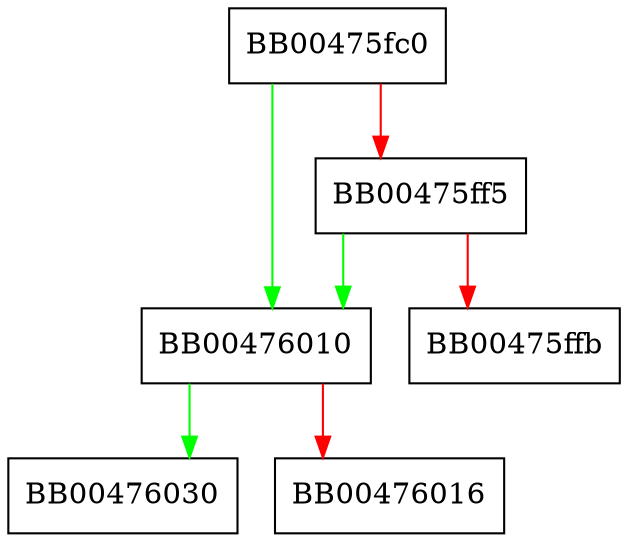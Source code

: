 digraph ssl_ctrl {
  node [shape="box"];
  graph [splines=ortho];
  BB00475fc0 -> BB00476010 [color="green"];
  BB00475fc0 -> BB00475ff5 [color="red"];
  BB00475ff5 -> BB00476010 [color="green"];
  BB00475ff5 -> BB00475ffb [color="red"];
  BB00476010 -> BB00476030 [color="green"];
  BB00476010 -> BB00476016 [color="red"];
}